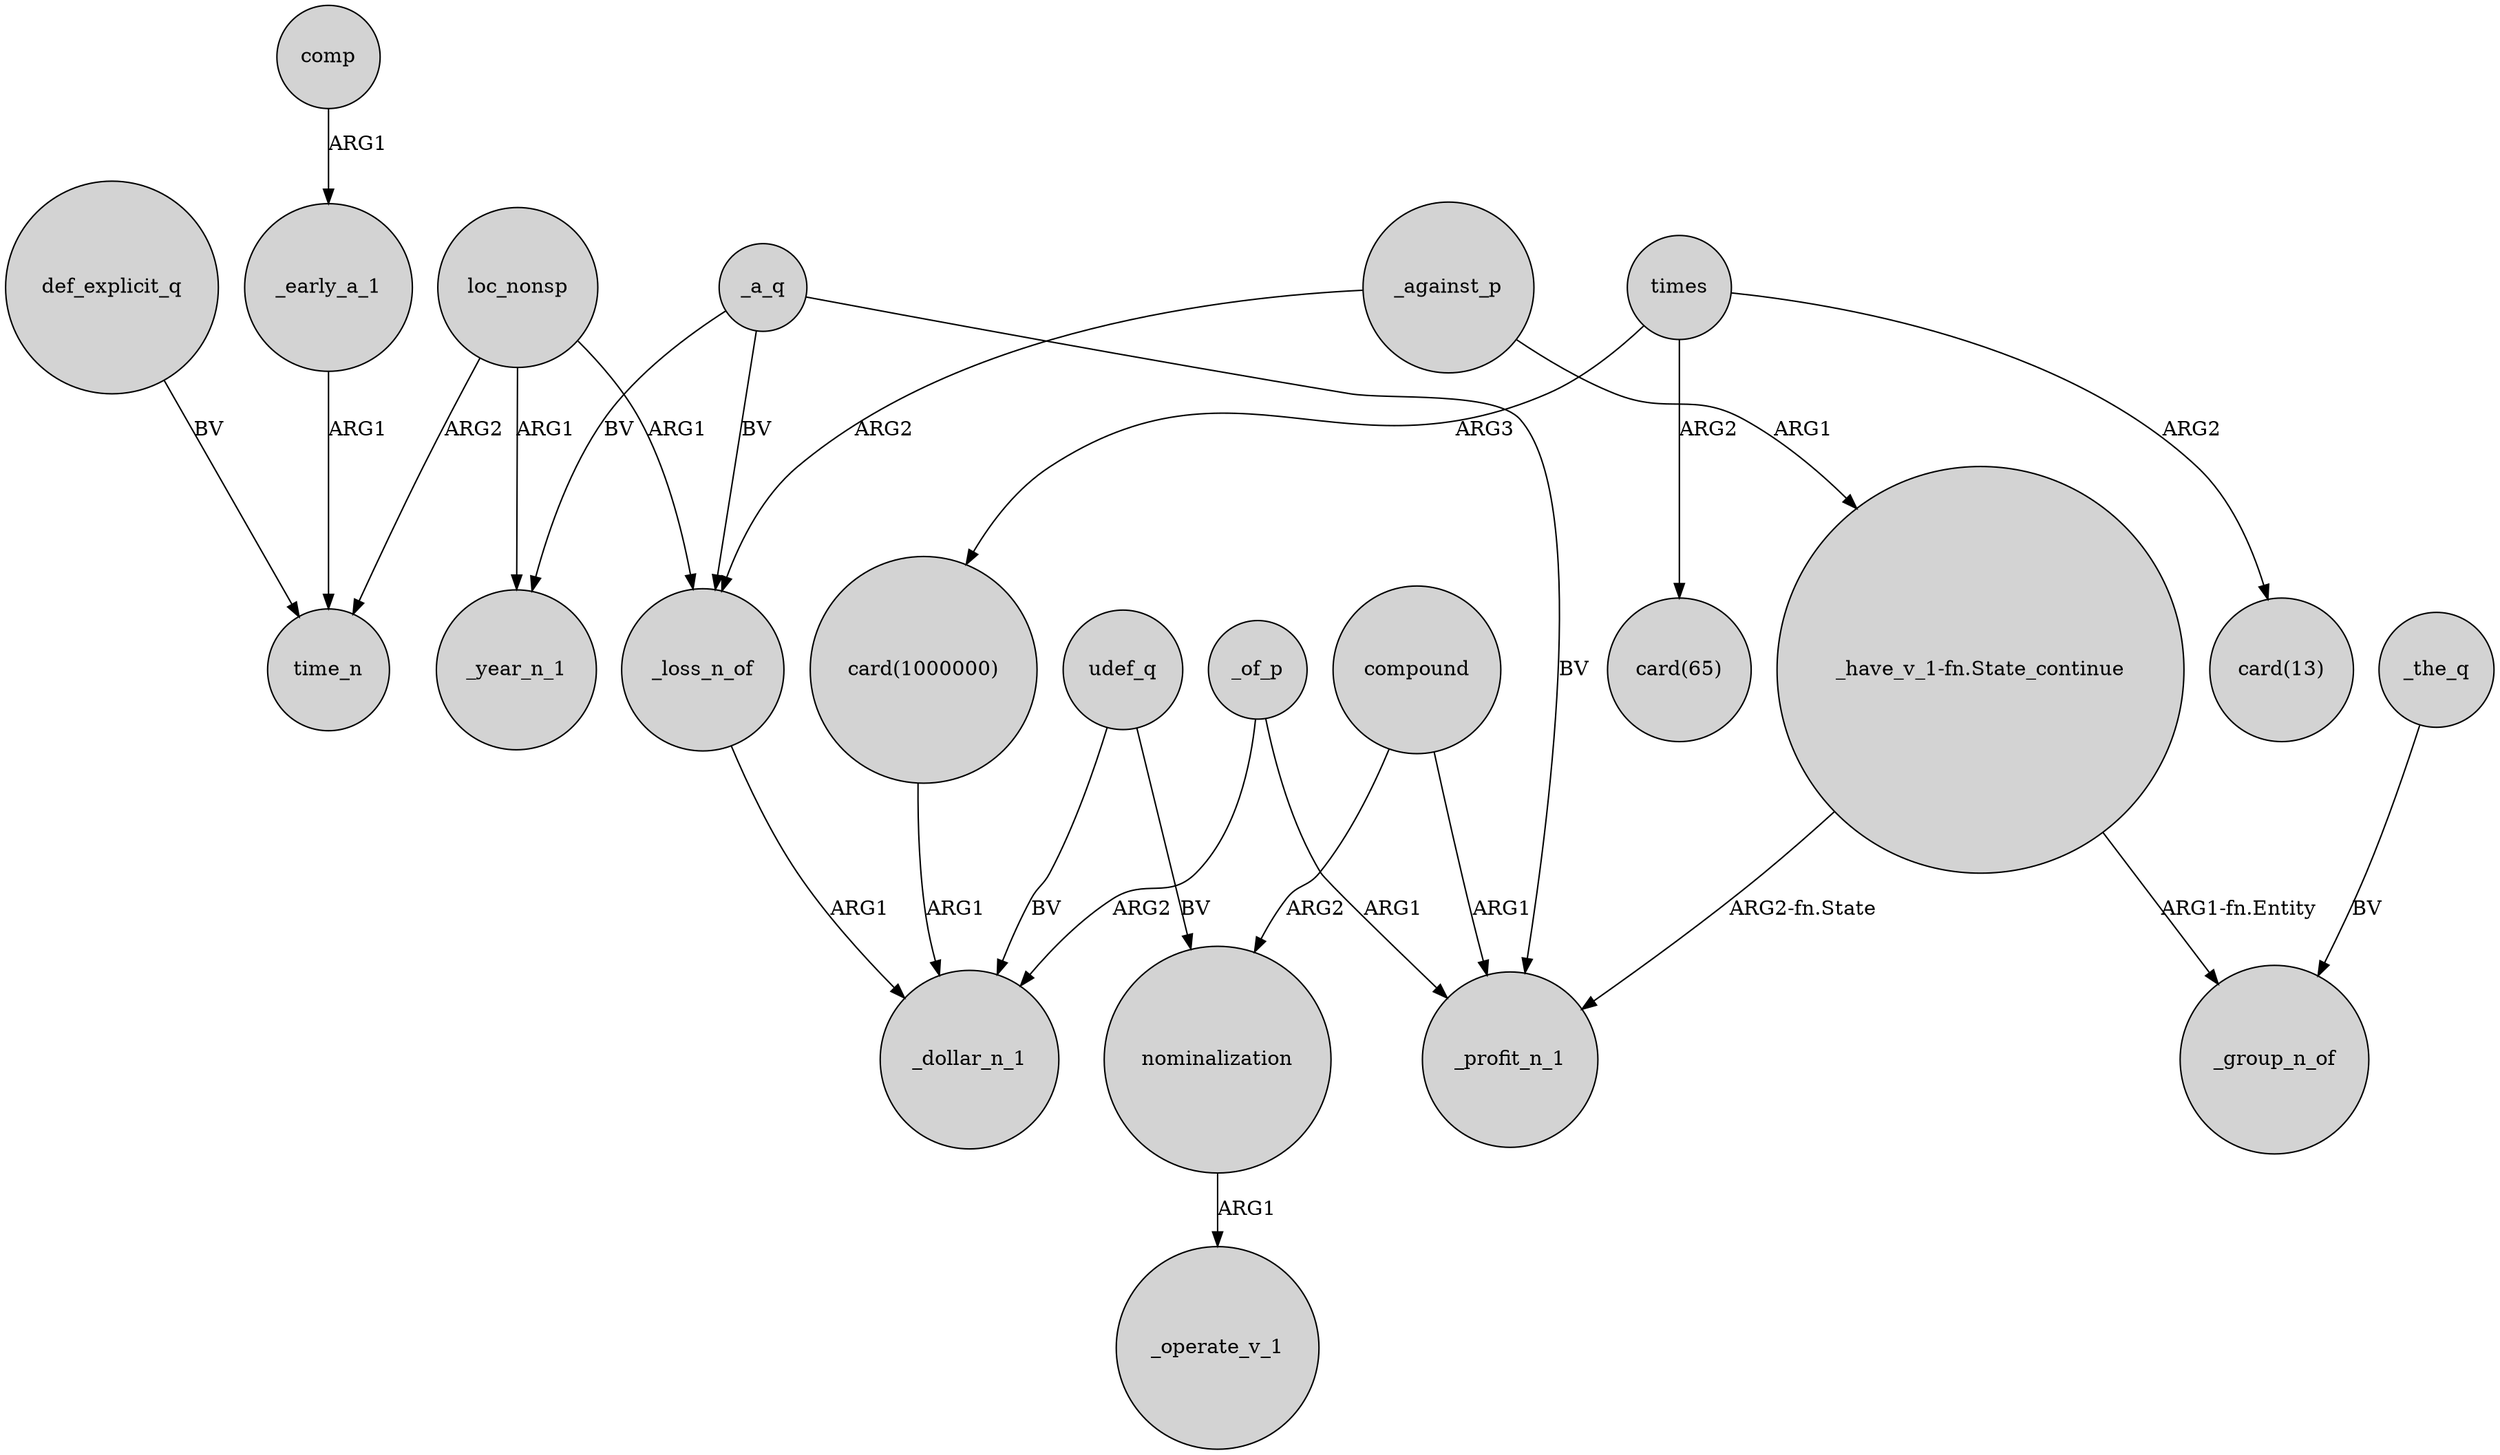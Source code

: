 digraph {
	node [shape=circle style=filled]
	_early_a_1 -> time_n [label=ARG1]
	_a_q -> _loss_n_of [label=BV]
	_against_p -> _loss_n_of [label=ARG2]
	times -> "card(65)" [label=ARG2]
	loc_nonsp -> _year_n_1 [label=ARG1]
	_against_p -> "_have_v_1-fn.State_continue" [label=ARG1]
	_loss_n_of -> _dollar_n_1 [label=ARG1]
	"_have_v_1-fn.State_continue" -> _group_n_of [label="ARG1-fn.Entity"]
	udef_q -> nominalization [label=BV]
	nominalization -> _operate_v_1 [label=ARG1]
	times -> "card(1000000)" [label=ARG3]
	comp -> _early_a_1 [label=ARG1]
	_a_q -> _year_n_1 [label=BV]
	compound -> nominalization [label=ARG2]
	"_have_v_1-fn.State_continue" -> _profit_n_1 [label="ARG2-fn.State"]
	_of_p -> _profit_n_1 [label=ARG1]
	_the_q -> _group_n_of [label=BV]
	compound -> _profit_n_1 [label=ARG1]
	udef_q -> _dollar_n_1 [label=BV]
	"card(1000000)" -> _dollar_n_1 [label=ARG1]
	def_explicit_q -> time_n [label=BV]
	loc_nonsp -> time_n [label=ARG2]
	loc_nonsp -> _loss_n_of [label=ARG1]
	_a_q -> _profit_n_1 [label=BV]
	_of_p -> _dollar_n_1 [label=ARG2]
	times -> "card(13)" [label=ARG2]
}

